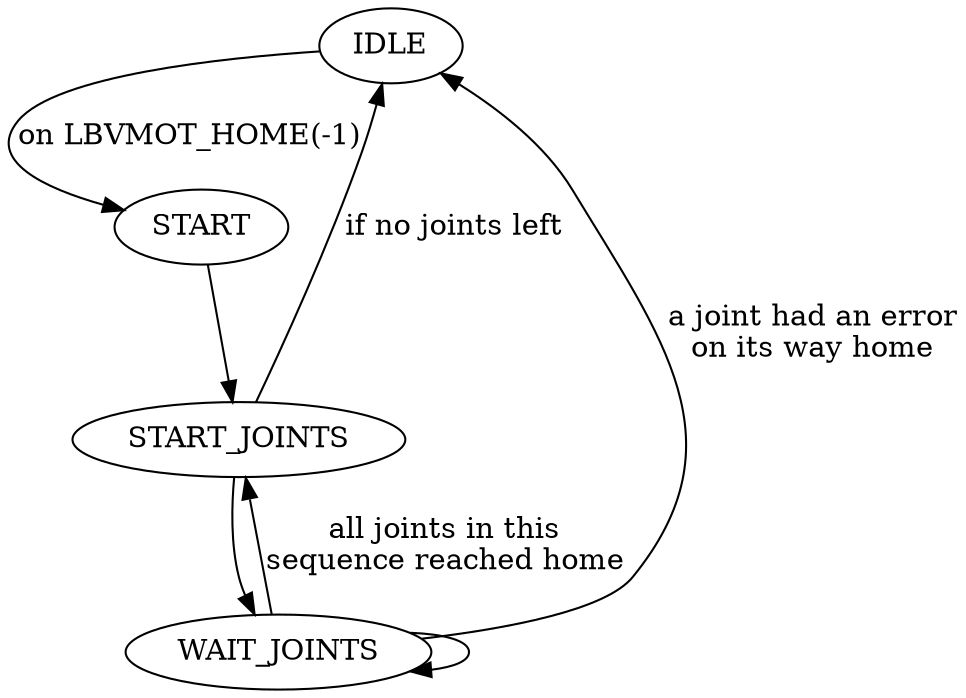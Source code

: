 digraph net {
  IDLE;
  START_JOINTS;
  START;
  WAIT_JOINTS;

  IDLE -> START [label="on LBVMOT_HOME(-1)"];
  START -> START_JOINTS;
  START_JOINTS -> WAIT_JOINTS;
  WAIT_JOINTS -> START_JOINTS [label="all joints in this\nsequence reached home"];
  START_JOINTS -> IDLE [label="if no joints left"];
  WAIT_JOINTS -> IDLE [label="a joint had an error\non its way home"];
  WAIT_JOINTS -> WAIT_JOINTS;
}
